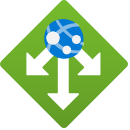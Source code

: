 <mxfile version="17.5.0" type="github">
  <diagram id="drH4nKTPnRPtQVCMiq6S" name="Page-1">
    <mxGraphModel dx="1422" dy="786" grid="1" gridSize="10" guides="1" tooltips="1" connect="1" arrows="1" fold="1" page="1" pageScale="1" pageWidth="850" pageHeight="1100" math="0" shadow="0">
      <root>
        <mxCell id="0" />
        <mxCell id="1" parent="0" />
        <mxCell id="Vvh-oPHKlG8KS3xjUU5o-1" value="" style="aspect=fixed;html=1;points=[];align=center;image;fontSize=12;image=img/lib/azure2/networking/Application_Gateways.svg;" vertex="1" parent="1">
          <mxGeometry x="400" y="250" width="64" height="64" as="geometry" />
        </mxCell>
      </root>
    </mxGraphModel>
  </diagram>
</mxfile>

